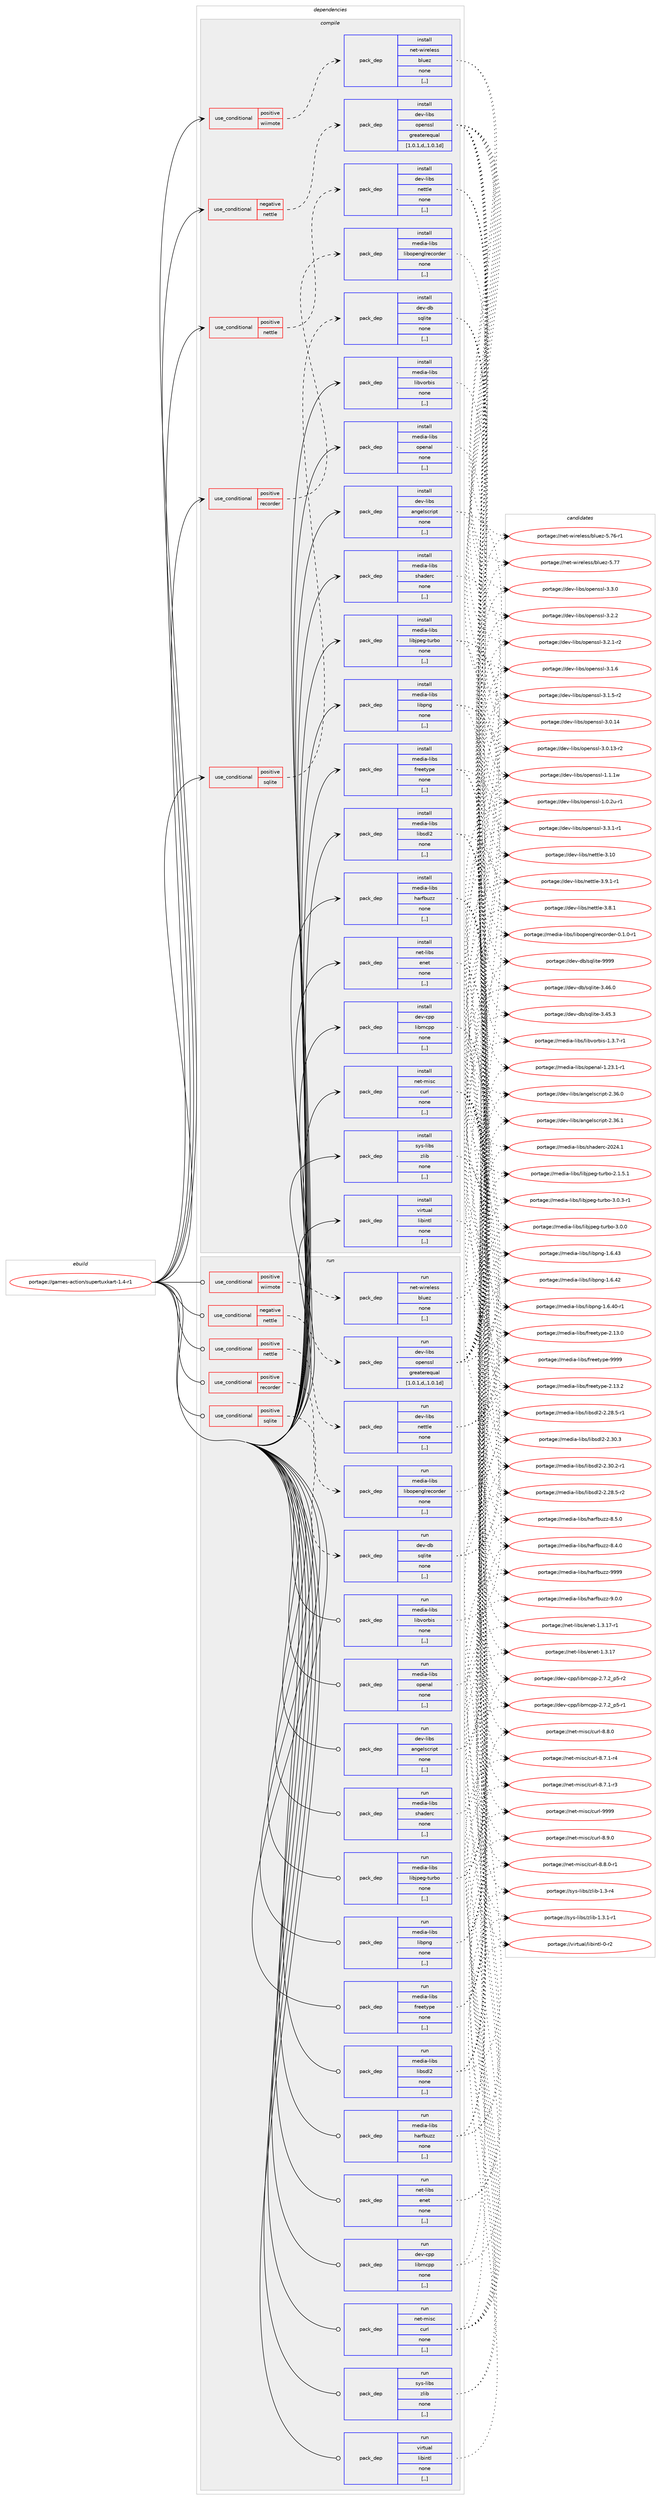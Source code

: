 digraph prolog {

# *************
# Graph options
# *************

newrank=true;
concentrate=true;
compound=true;
graph [rankdir=LR,fontname=Helvetica,fontsize=10,ranksep=1.5];#, ranksep=2.5, nodesep=0.2];
edge  [arrowhead=vee];
node  [fontname=Helvetica,fontsize=10];

# **********
# The ebuild
# **********

subgraph cluster_leftcol {
color=gray;
label=<<i>ebuild</i>>;
id [label="portage://games-action/supertuxkart-1.4-r1", color=red, width=4, href="../games-action/supertuxkart-1.4-r1.svg"];
}

# ****************
# The dependencies
# ****************

subgraph cluster_midcol {
color=gray;
label=<<i>dependencies</i>>;
subgraph cluster_compile {
fillcolor="#eeeeee";
style=filled;
label=<<i>compile</i>>;
subgraph cond62850 {
dependency224045 [label=<<TABLE BORDER="0" CELLBORDER="1" CELLSPACING="0" CELLPADDING="4"><TR><TD ROWSPAN="3" CELLPADDING="10">use_conditional</TD></TR><TR><TD>negative</TD></TR><TR><TD>nettle</TD></TR></TABLE>>, shape=none, color=red];
subgraph pack159718 {
dependency224046 [label=<<TABLE BORDER="0" CELLBORDER="1" CELLSPACING="0" CELLPADDING="4" WIDTH="220"><TR><TD ROWSPAN="6" CELLPADDING="30">pack_dep</TD></TR><TR><TD WIDTH="110">install</TD></TR><TR><TD>dev-libs</TD></TR><TR><TD>openssl</TD></TR><TR><TD>greaterequal</TD></TR><TR><TD>[1.0.1,d,,1.0.1d]</TD></TR></TABLE>>, shape=none, color=blue];
}
dependency224045:e -> dependency224046:w [weight=20,style="dashed",arrowhead="vee"];
}
id:e -> dependency224045:w [weight=20,style="solid",arrowhead="vee"];
subgraph cond62851 {
dependency224047 [label=<<TABLE BORDER="0" CELLBORDER="1" CELLSPACING="0" CELLPADDING="4"><TR><TD ROWSPAN="3" CELLPADDING="10">use_conditional</TD></TR><TR><TD>positive</TD></TR><TR><TD>nettle</TD></TR></TABLE>>, shape=none, color=red];
subgraph pack159719 {
dependency224048 [label=<<TABLE BORDER="0" CELLBORDER="1" CELLSPACING="0" CELLPADDING="4" WIDTH="220"><TR><TD ROWSPAN="6" CELLPADDING="30">pack_dep</TD></TR><TR><TD WIDTH="110">install</TD></TR><TR><TD>dev-libs</TD></TR><TR><TD>nettle</TD></TR><TR><TD>none</TD></TR><TR><TD>[,,]</TD></TR></TABLE>>, shape=none, color=blue];
}
dependency224047:e -> dependency224048:w [weight=20,style="dashed",arrowhead="vee"];
}
id:e -> dependency224047:w [weight=20,style="solid",arrowhead="vee"];
subgraph cond62852 {
dependency224049 [label=<<TABLE BORDER="0" CELLBORDER="1" CELLSPACING="0" CELLPADDING="4"><TR><TD ROWSPAN="3" CELLPADDING="10">use_conditional</TD></TR><TR><TD>positive</TD></TR><TR><TD>recorder</TD></TR></TABLE>>, shape=none, color=red];
subgraph pack159720 {
dependency224050 [label=<<TABLE BORDER="0" CELLBORDER="1" CELLSPACING="0" CELLPADDING="4" WIDTH="220"><TR><TD ROWSPAN="6" CELLPADDING="30">pack_dep</TD></TR><TR><TD WIDTH="110">install</TD></TR><TR><TD>media-libs</TD></TR><TR><TD>libopenglrecorder</TD></TR><TR><TD>none</TD></TR><TR><TD>[,,]</TD></TR></TABLE>>, shape=none, color=blue];
}
dependency224049:e -> dependency224050:w [weight=20,style="dashed",arrowhead="vee"];
}
id:e -> dependency224049:w [weight=20,style="solid",arrowhead="vee"];
subgraph cond62853 {
dependency224051 [label=<<TABLE BORDER="0" CELLBORDER="1" CELLSPACING="0" CELLPADDING="4"><TR><TD ROWSPAN="3" CELLPADDING="10">use_conditional</TD></TR><TR><TD>positive</TD></TR><TR><TD>sqlite</TD></TR></TABLE>>, shape=none, color=red];
subgraph pack159721 {
dependency224052 [label=<<TABLE BORDER="0" CELLBORDER="1" CELLSPACING="0" CELLPADDING="4" WIDTH="220"><TR><TD ROWSPAN="6" CELLPADDING="30">pack_dep</TD></TR><TR><TD WIDTH="110">install</TD></TR><TR><TD>dev-db</TD></TR><TR><TD>sqlite</TD></TR><TR><TD>none</TD></TR><TR><TD>[,,]</TD></TR></TABLE>>, shape=none, color=blue];
}
dependency224051:e -> dependency224052:w [weight=20,style="dashed",arrowhead="vee"];
}
id:e -> dependency224051:w [weight=20,style="solid",arrowhead="vee"];
subgraph cond62854 {
dependency224053 [label=<<TABLE BORDER="0" CELLBORDER="1" CELLSPACING="0" CELLPADDING="4"><TR><TD ROWSPAN="3" CELLPADDING="10">use_conditional</TD></TR><TR><TD>positive</TD></TR><TR><TD>wiimote</TD></TR></TABLE>>, shape=none, color=red];
subgraph pack159722 {
dependency224054 [label=<<TABLE BORDER="0" CELLBORDER="1" CELLSPACING="0" CELLPADDING="4" WIDTH="220"><TR><TD ROWSPAN="6" CELLPADDING="30">pack_dep</TD></TR><TR><TD WIDTH="110">install</TD></TR><TR><TD>net-wireless</TD></TR><TR><TD>bluez</TD></TR><TR><TD>none</TD></TR><TR><TD>[,,]</TD></TR></TABLE>>, shape=none, color=blue];
}
dependency224053:e -> dependency224054:w [weight=20,style="dashed",arrowhead="vee"];
}
id:e -> dependency224053:w [weight=20,style="solid",arrowhead="vee"];
subgraph pack159723 {
dependency224055 [label=<<TABLE BORDER="0" CELLBORDER="1" CELLSPACING="0" CELLPADDING="4" WIDTH="220"><TR><TD ROWSPAN="6" CELLPADDING="30">pack_dep</TD></TR><TR><TD WIDTH="110">install</TD></TR><TR><TD>dev-cpp</TD></TR><TR><TD>libmcpp</TD></TR><TR><TD>none</TD></TR><TR><TD>[,,]</TD></TR></TABLE>>, shape=none, color=blue];
}
id:e -> dependency224055:w [weight=20,style="solid",arrowhead="vee"];
subgraph pack159724 {
dependency224056 [label=<<TABLE BORDER="0" CELLBORDER="1" CELLSPACING="0" CELLPADDING="4" WIDTH="220"><TR><TD ROWSPAN="6" CELLPADDING="30">pack_dep</TD></TR><TR><TD WIDTH="110">install</TD></TR><TR><TD>dev-libs</TD></TR><TR><TD>angelscript</TD></TR><TR><TD>none</TD></TR><TR><TD>[,,]</TD></TR></TABLE>>, shape=none, color=blue];
}
id:e -> dependency224056:w [weight=20,style="solid",arrowhead="vee"];
subgraph pack159725 {
dependency224057 [label=<<TABLE BORDER="0" CELLBORDER="1" CELLSPACING="0" CELLPADDING="4" WIDTH="220"><TR><TD ROWSPAN="6" CELLPADDING="30">pack_dep</TD></TR><TR><TD WIDTH="110">install</TD></TR><TR><TD>media-libs</TD></TR><TR><TD>freetype</TD></TR><TR><TD>none</TD></TR><TR><TD>[,,]</TD></TR></TABLE>>, shape=none, color=blue];
}
id:e -> dependency224057:w [weight=20,style="solid",arrowhead="vee"];
subgraph pack159726 {
dependency224058 [label=<<TABLE BORDER="0" CELLBORDER="1" CELLSPACING="0" CELLPADDING="4" WIDTH="220"><TR><TD ROWSPAN="6" CELLPADDING="30">pack_dep</TD></TR><TR><TD WIDTH="110">install</TD></TR><TR><TD>media-libs</TD></TR><TR><TD>harfbuzz</TD></TR><TR><TD>none</TD></TR><TR><TD>[,,]</TD></TR></TABLE>>, shape=none, color=blue];
}
id:e -> dependency224058:w [weight=20,style="solid",arrowhead="vee"];
subgraph pack159727 {
dependency224059 [label=<<TABLE BORDER="0" CELLBORDER="1" CELLSPACING="0" CELLPADDING="4" WIDTH="220"><TR><TD ROWSPAN="6" CELLPADDING="30">pack_dep</TD></TR><TR><TD WIDTH="110">install</TD></TR><TR><TD>media-libs</TD></TR><TR><TD>libjpeg-turbo</TD></TR><TR><TD>none</TD></TR><TR><TD>[,,]</TD></TR></TABLE>>, shape=none, color=blue];
}
id:e -> dependency224059:w [weight=20,style="solid",arrowhead="vee"];
subgraph pack159728 {
dependency224060 [label=<<TABLE BORDER="0" CELLBORDER="1" CELLSPACING="0" CELLPADDING="4" WIDTH="220"><TR><TD ROWSPAN="6" CELLPADDING="30">pack_dep</TD></TR><TR><TD WIDTH="110">install</TD></TR><TR><TD>media-libs</TD></TR><TR><TD>libpng</TD></TR><TR><TD>none</TD></TR><TR><TD>[,,]</TD></TR></TABLE>>, shape=none, color=blue];
}
id:e -> dependency224060:w [weight=20,style="solid",arrowhead="vee"];
subgraph pack159729 {
dependency224061 [label=<<TABLE BORDER="0" CELLBORDER="1" CELLSPACING="0" CELLPADDING="4" WIDTH="220"><TR><TD ROWSPAN="6" CELLPADDING="30">pack_dep</TD></TR><TR><TD WIDTH="110">install</TD></TR><TR><TD>media-libs</TD></TR><TR><TD>libsdl2</TD></TR><TR><TD>none</TD></TR><TR><TD>[,,]</TD></TR></TABLE>>, shape=none, color=blue];
}
id:e -> dependency224061:w [weight=20,style="solid",arrowhead="vee"];
subgraph pack159730 {
dependency224062 [label=<<TABLE BORDER="0" CELLBORDER="1" CELLSPACING="0" CELLPADDING="4" WIDTH="220"><TR><TD ROWSPAN="6" CELLPADDING="30">pack_dep</TD></TR><TR><TD WIDTH="110">install</TD></TR><TR><TD>media-libs</TD></TR><TR><TD>libvorbis</TD></TR><TR><TD>none</TD></TR><TR><TD>[,,]</TD></TR></TABLE>>, shape=none, color=blue];
}
id:e -> dependency224062:w [weight=20,style="solid",arrowhead="vee"];
subgraph pack159731 {
dependency224063 [label=<<TABLE BORDER="0" CELLBORDER="1" CELLSPACING="0" CELLPADDING="4" WIDTH="220"><TR><TD ROWSPAN="6" CELLPADDING="30">pack_dep</TD></TR><TR><TD WIDTH="110">install</TD></TR><TR><TD>media-libs</TD></TR><TR><TD>openal</TD></TR><TR><TD>none</TD></TR><TR><TD>[,,]</TD></TR></TABLE>>, shape=none, color=blue];
}
id:e -> dependency224063:w [weight=20,style="solid",arrowhead="vee"];
subgraph pack159732 {
dependency224064 [label=<<TABLE BORDER="0" CELLBORDER="1" CELLSPACING="0" CELLPADDING="4" WIDTH="220"><TR><TD ROWSPAN="6" CELLPADDING="30">pack_dep</TD></TR><TR><TD WIDTH="110">install</TD></TR><TR><TD>media-libs</TD></TR><TR><TD>shaderc</TD></TR><TR><TD>none</TD></TR><TR><TD>[,,]</TD></TR></TABLE>>, shape=none, color=blue];
}
id:e -> dependency224064:w [weight=20,style="solid",arrowhead="vee"];
subgraph pack159733 {
dependency224065 [label=<<TABLE BORDER="0" CELLBORDER="1" CELLSPACING="0" CELLPADDING="4" WIDTH="220"><TR><TD ROWSPAN="6" CELLPADDING="30">pack_dep</TD></TR><TR><TD WIDTH="110">install</TD></TR><TR><TD>net-libs</TD></TR><TR><TD>enet</TD></TR><TR><TD>none</TD></TR><TR><TD>[,,]</TD></TR></TABLE>>, shape=none, color=blue];
}
id:e -> dependency224065:w [weight=20,style="solid",arrowhead="vee"];
subgraph pack159734 {
dependency224066 [label=<<TABLE BORDER="0" CELLBORDER="1" CELLSPACING="0" CELLPADDING="4" WIDTH="220"><TR><TD ROWSPAN="6" CELLPADDING="30">pack_dep</TD></TR><TR><TD WIDTH="110">install</TD></TR><TR><TD>net-misc</TD></TR><TR><TD>curl</TD></TR><TR><TD>none</TD></TR><TR><TD>[,,]</TD></TR></TABLE>>, shape=none, color=blue];
}
id:e -> dependency224066:w [weight=20,style="solid",arrowhead="vee"];
subgraph pack159735 {
dependency224067 [label=<<TABLE BORDER="0" CELLBORDER="1" CELLSPACING="0" CELLPADDING="4" WIDTH="220"><TR><TD ROWSPAN="6" CELLPADDING="30">pack_dep</TD></TR><TR><TD WIDTH="110">install</TD></TR><TR><TD>sys-libs</TD></TR><TR><TD>zlib</TD></TR><TR><TD>none</TD></TR><TR><TD>[,,]</TD></TR></TABLE>>, shape=none, color=blue];
}
id:e -> dependency224067:w [weight=20,style="solid",arrowhead="vee"];
subgraph pack159736 {
dependency224068 [label=<<TABLE BORDER="0" CELLBORDER="1" CELLSPACING="0" CELLPADDING="4" WIDTH="220"><TR><TD ROWSPAN="6" CELLPADDING="30">pack_dep</TD></TR><TR><TD WIDTH="110">install</TD></TR><TR><TD>virtual</TD></TR><TR><TD>libintl</TD></TR><TR><TD>none</TD></TR><TR><TD>[,,]</TD></TR></TABLE>>, shape=none, color=blue];
}
id:e -> dependency224068:w [weight=20,style="solid",arrowhead="vee"];
}
subgraph cluster_compileandrun {
fillcolor="#eeeeee";
style=filled;
label=<<i>compile and run</i>>;
}
subgraph cluster_run {
fillcolor="#eeeeee";
style=filled;
label=<<i>run</i>>;
subgraph cond62855 {
dependency224069 [label=<<TABLE BORDER="0" CELLBORDER="1" CELLSPACING="0" CELLPADDING="4"><TR><TD ROWSPAN="3" CELLPADDING="10">use_conditional</TD></TR><TR><TD>negative</TD></TR><TR><TD>nettle</TD></TR></TABLE>>, shape=none, color=red];
subgraph pack159737 {
dependency224070 [label=<<TABLE BORDER="0" CELLBORDER="1" CELLSPACING="0" CELLPADDING="4" WIDTH="220"><TR><TD ROWSPAN="6" CELLPADDING="30">pack_dep</TD></TR><TR><TD WIDTH="110">run</TD></TR><TR><TD>dev-libs</TD></TR><TR><TD>openssl</TD></TR><TR><TD>greaterequal</TD></TR><TR><TD>[1.0.1,d,,1.0.1d]</TD></TR></TABLE>>, shape=none, color=blue];
}
dependency224069:e -> dependency224070:w [weight=20,style="dashed",arrowhead="vee"];
}
id:e -> dependency224069:w [weight=20,style="solid",arrowhead="odot"];
subgraph cond62856 {
dependency224071 [label=<<TABLE BORDER="0" CELLBORDER="1" CELLSPACING="0" CELLPADDING="4"><TR><TD ROWSPAN="3" CELLPADDING="10">use_conditional</TD></TR><TR><TD>positive</TD></TR><TR><TD>nettle</TD></TR></TABLE>>, shape=none, color=red];
subgraph pack159738 {
dependency224072 [label=<<TABLE BORDER="0" CELLBORDER="1" CELLSPACING="0" CELLPADDING="4" WIDTH="220"><TR><TD ROWSPAN="6" CELLPADDING="30">pack_dep</TD></TR><TR><TD WIDTH="110">run</TD></TR><TR><TD>dev-libs</TD></TR><TR><TD>nettle</TD></TR><TR><TD>none</TD></TR><TR><TD>[,,]</TD></TR></TABLE>>, shape=none, color=blue];
}
dependency224071:e -> dependency224072:w [weight=20,style="dashed",arrowhead="vee"];
}
id:e -> dependency224071:w [weight=20,style="solid",arrowhead="odot"];
subgraph cond62857 {
dependency224073 [label=<<TABLE BORDER="0" CELLBORDER="1" CELLSPACING="0" CELLPADDING="4"><TR><TD ROWSPAN="3" CELLPADDING="10">use_conditional</TD></TR><TR><TD>positive</TD></TR><TR><TD>recorder</TD></TR></TABLE>>, shape=none, color=red];
subgraph pack159739 {
dependency224074 [label=<<TABLE BORDER="0" CELLBORDER="1" CELLSPACING="0" CELLPADDING="4" WIDTH="220"><TR><TD ROWSPAN="6" CELLPADDING="30">pack_dep</TD></TR><TR><TD WIDTH="110">run</TD></TR><TR><TD>media-libs</TD></TR><TR><TD>libopenglrecorder</TD></TR><TR><TD>none</TD></TR><TR><TD>[,,]</TD></TR></TABLE>>, shape=none, color=blue];
}
dependency224073:e -> dependency224074:w [weight=20,style="dashed",arrowhead="vee"];
}
id:e -> dependency224073:w [weight=20,style="solid",arrowhead="odot"];
subgraph cond62858 {
dependency224075 [label=<<TABLE BORDER="0" CELLBORDER="1" CELLSPACING="0" CELLPADDING="4"><TR><TD ROWSPAN="3" CELLPADDING="10">use_conditional</TD></TR><TR><TD>positive</TD></TR><TR><TD>sqlite</TD></TR></TABLE>>, shape=none, color=red];
subgraph pack159740 {
dependency224076 [label=<<TABLE BORDER="0" CELLBORDER="1" CELLSPACING="0" CELLPADDING="4" WIDTH="220"><TR><TD ROWSPAN="6" CELLPADDING="30">pack_dep</TD></TR><TR><TD WIDTH="110">run</TD></TR><TR><TD>dev-db</TD></TR><TR><TD>sqlite</TD></TR><TR><TD>none</TD></TR><TR><TD>[,,]</TD></TR></TABLE>>, shape=none, color=blue];
}
dependency224075:e -> dependency224076:w [weight=20,style="dashed",arrowhead="vee"];
}
id:e -> dependency224075:w [weight=20,style="solid",arrowhead="odot"];
subgraph cond62859 {
dependency224077 [label=<<TABLE BORDER="0" CELLBORDER="1" CELLSPACING="0" CELLPADDING="4"><TR><TD ROWSPAN="3" CELLPADDING="10">use_conditional</TD></TR><TR><TD>positive</TD></TR><TR><TD>wiimote</TD></TR></TABLE>>, shape=none, color=red];
subgraph pack159741 {
dependency224078 [label=<<TABLE BORDER="0" CELLBORDER="1" CELLSPACING="0" CELLPADDING="4" WIDTH="220"><TR><TD ROWSPAN="6" CELLPADDING="30">pack_dep</TD></TR><TR><TD WIDTH="110">run</TD></TR><TR><TD>net-wireless</TD></TR><TR><TD>bluez</TD></TR><TR><TD>none</TD></TR><TR><TD>[,,]</TD></TR></TABLE>>, shape=none, color=blue];
}
dependency224077:e -> dependency224078:w [weight=20,style="dashed",arrowhead="vee"];
}
id:e -> dependency224077:w [weight=20,style="solid",arrowhead="odot"];
subgraph pack159742 {
dependency224079 [label=<<TABLE BORDER="0" CELLBORDER="1" CELLSPACING="0" CELLPADDING="4" WIDTH="220"><TR><TD ROWSPAN="6" CELLPADDING="30">pack_dep</TD></TR><TR><TD WIDTH="110">run</TD></TR><TR><TD>dev-cpp</TD></TR><TR><TD>libmcpp</TD></TR><TR><TD>none</TD></TR><TR><TD>[,,]</TD></TR></TABLE>>, shape=none, color=blue];
}
id:e -> dependency224079:w [weight=20,style="solid",arrowhead="odot"];
subgraph pack159743 {
dependency224080 [label=<<TABLE BORDER="0" CELLBORDER="1" CELLSPACING="0" CELLPADDING="4" WIDTH="220"><TR><TD ROWSPAN="6" CELLPADDING="30">pack_dep</TD></TR><TR><TD WIDTH="110">run</TD></TR><TR><TD>dev-libs</TD></TR><TR><TD>angelscript</TD></TR><TR><TD>none</TD></TR><TR><TD>[,,]</TD></TR></TABLE>>, shape=none, color=blue];
}
id:e -> dependency224080:w [weight=20,style="solid",arrowhead="odot"];
subgraph pack159744 {
dependency224081 [label=<<TABLE BORDER="0" CELLBORDER="1" CELLSPACING="0" CELLPADDING="4" WIDTH="220"><TR><TD ROWSPAN="6" CELLPADDING="30">pack_dep</TD></TR><TR><TD WIDTH="110">run</TD></TR><TR><TD>media-libs</TD></TR><TR><TD>freetype</TD></TR><TR><TD>none</TD></TR><TR><TD>[,,]</TD></TR></TABLE>>, shape=none, color=blue];
}
id:e -> dependency224081:w [weight=20,style="solid",arrowhead="odot"];
subgraph pack159745 {
dependency224082 [label=<<TABLE BORDER="0" CELLBORDER="1" CELLSPACING="0" CELLPADDING="4" WIDTH="220"><TR><TD ROWSPAN="6" CELLPADDING="30">pack_dep</TD></TR><TR><TD WIDTH="110">run</TD></TR><TR><TD>media-libs</TD></TR><TR><TD>harfbuzz</TD></TR><TR><TD>none</TD></TR><TR><TD>[,,]</TD></TR></TABLE>>, shape=none, color=blue];
}
id:e -> dependency224082:w [weight=20,style="solid",arrowhead="odot"];
subgraph pack159746 {
dependency224083 [label=<<TABLE BORDER="0" CELLBORDER="1" CELLSPACING="0" CELLPADDING="4" WIDTH="220"><TR><TD ROWSPAN="6" CELLPADDING="30">pack_dep</TD></TR><TR><TD WIDTH="110">run</TD></TR><TR><TD>media-libs</TD></TR><TR><TD>libjpeg-turbo</TD></TR><TR><TD>none</TD></TR><TR><TD>[,,]</TD></TR></TABLE>>, shape=none, color=blue];
}
id:e -> dependency224083:w [weight=20,style="solid",arrowhead="odot"];
subgraph pack159747 {
dependency224084 [label=<<TABLE BORDER="0" CELLBORDER="1" CELLSPACING="0" CELLPADDING="4" WIDTH="220"><TR><TD ROWSPAN="6" CELLPADDING="30">pack_dep</TD></TR><TR><TD WIDTH="110">run</TD></TR><TR><TD>media-libs</TD></TR><TR><TD>libpng</TD></TR><TR><TD>none</TD></TR><TR><TD>[,,]</TD></TR></TABLE>>, shape=none, color=blue];
}
id:e -> dependency224084:w [weight=20,style="solid",arrowhead="odot"];
subgraph pack159748 {
dependency224085 [label=<<TABLE BORDER="0" CELLBORDER="1" CELLSPACING="0" CELLPADDING="4" WIDTH="220"><TR><TD ROWSPAN="6" CELLPADDING="30">pack_dep</TD></TR><TR><TD WIDTH="110">run</TD></TR><TR><TD>media-libs</TD></TR><TR><TD>libsdl2</TD></TR><TR><TD>none</TD></TR><TR><TD>[,,]</TD></TR></TABLE>>, shape=none, color=blue];
}
id:e -> dependency224085:w [weight=20,style="solid",arrowhead="odot"];
subgraph pack159749 {
dependency224086 [label=<<TABLE BORDER="0" CELLBORDER="1" CELLSPACING="0" CELLPADDING="4" WIDTH="220"><TR><TD ROWSPAN="6" CELLPADDING="30">pack_dep</TD></TR><TR><TD WIDTH="110">run</TD></TR><TR><TD>media-libs</TD></TR><TR><TD>libvorbis</TD></TR><TR><TD>none</TD></TR><TR><TD>[,,]</TD></TR></TABLE>>, shape=none, color=blue];
}
id:e -> dependency224086:w [weight=20,style="solid",arrowhead="odot"];
subgraph pack159750 {
dependency224087 [label=<<TABLE BORDER="0" CELLBORDER="1" CELLSPACING="0" CELLPADDING="4" WIDTH="220"><TR><TD ROWSPAN="6" CELLPADDING="30">pack_dep</TD></TR><TR><TD WIDTH="110">run</TD></TR><TR><TD>media-libs</TD></TR><TR><TD>openal</TD></TR><TR><TD>none</TD></TR><TR><TD>[,,]</TD></TR></TABLE>>, shape=none, color=blue];
}
id:e -> dependency224087:w [weight=20,style="solid",arrowhead="odot"];
subgraph pack159751 {
dependency224088 [label=<<TABLE BORDER="0" CELLBORDER="1" CELLSPACING="0" CELLPADDING="4" WIDTH="220"><TR><TD ROWSPAN="6" CELLPADDING="30">pack_dep</TD></TR><TR><TD WIDTH="110">run</TD></TR><TR><TD>media-libs</TD></TR><TR><TD>shaderc</TD></TR><TR><TD>none</TD></TR><TR><TD>[,,]</TD></TR></TABLE>>, shape=none, color=blue];
}
id:e -> dependency224088:w [weight=20,style="solid",arrowhead="odot"];
subgraph pack159752 {
dependency224089 [label=<<TABLE BORDER="0" CELLBORDER="1" CELLSPACING="0" CELLPADDING="4" WIDTH="220"><TR><TD ROWSPAN="6" CELLPADDING="30">pack_dep</TD></TR><TR><TD WIDTH="110">run</TD></TR><TR><TD>net-libs</TD></TR><TR><TD>enet</TD></TR><TR><TD>none</TD></TR><TR><TD>[,,]</TD></TR></TABLE>>, shape=none, color=blue];
}
id:e -> dependency224089:w [weight=20,style="solid",arrowhead="odot"];
subgraph pack159753 {
dependency224090 [label=<<TABLE BORDER="0" CELLBORDER="1" CELLSPACING="0" CELLPADDING="4" WIDTH="220"><TR><TD ROWSPAN="6" CELLPADDING="30">pack_dep</TD></TR><TR><TD WIDTH="110">run</TD></TR><TR><TD>net-misc</TD></TR><TR><TD>curl</TD></TR><TR><TD>none</TD></TR><TR><TD>[,,]</TD></TR></TABLE>>, shape=none, color=blue];
}
id:e -> dependency224090:w [weight=20,style="solid",arrowhead="odot"];
subgraph pack159754 {
dependency224091 [label=<<TABLE BORDER="0" CELLBORDER="1" CELLSPACING="0" CELLPADDING="4" WIDTH="220"><TR><TD ROWSPAN="6" CELLPADDING="30">pack_dep</TD></TR><TR><TD WIDTH="110">run</TD></TR><TR><TD>sys-libs</TD></TR><TR><TD>zlib</TD></TR><TR><TD>none</TD></TR><TR><TD>[,,]</TD></TR></TABLE>>, shape=none, color=blue];
}
id:e -> dependency224091:w [weight=20,style="solid",arrowhead="odot"];
subgraph pack159755 {
dependency224092 [label=<<TABLE BORDER="0" CELLBORDER="1" CELLSPACING="0" CELLPADDING="4" WIDTH="220"><TR><TD ROWSPAN="6" CELLPADDING="30">pack_dep</TD></TR><TR><TD WIDTH="110">run</TD></TR><TR><TD>virtual</TD></TR><TR><TD>libintl</TD></TR><TR><TD>none</TD></TR><TR><TD>[,,]</TD></TR></TABLE>>, shape=none, color=blue];
}
id:e -> dependency224092:w [weight=20,style="solid",arrowhead="odot"];
}
}

# **************
# The candidates
# **************

subgraph cluster_choices {
rank=same;
color=gray;
label=<<i>candidates</i>>;

subgraph choice159718 {
color=black;
nodesep=1;
choice1001011184510810598115471111121011101151151084551465146494511449 [label="portage://dev-libs/openssl-3.3.1-r1", color=red, width=4,href="../dev-libs/openssl-3.3.1-r1.svg"];
choice100101118451081059811547111112101110115115108455146514648 [label="portage://dev-libs/openssl-3.3.0", color=red, width=4,href="../dev-libs/openssl-3.3.0.svg"];
choice100101118451081059811547111112101110115115108455146504650 [label="portage://dev-libs/openssl-3.2.2", color=red, width=4,href="../dev-libs/openssl-3.2.2.svg"];
choice1001011184510810598115471111121011101151151084551465046494511450 [label="portage://dev-libs/openssl-3.2.1-r2", color=red, width=4,href="../dev-libs/openssl-3.2.1-r2.svg"];
choice100101118451081059811547111112101110115115108455146494654 [label="portage://dev-libs/openssl-3.1.6", color=red, width=4,href="../dev-libs/openssl-3.1.6.svg"];
choice1001011184510810598115471111121011101151151084551464946534511450 [label="portage://dev-libs/openssl-3.1.5-r2", color=red, width=4,href="../dev-libs/openssl-3.1.5-r2.svg"];
choice10010111845108105981154711111210111011511510845514648464952 [label="portage://dev-libs/openssl-3.0.14", color=red, width=4,href="../dev-libs/openssl-3.0.14.svg"];
choice100101118451081059811547111112101110115115108455146484649514511450 [label="portage://dev-libs/openssl-3.0.13-r2", color=red, width=4,href="../dev-libs/openssl-3.0.13-r2.svg"];
choice100101118451081059811547111112101110115115108454946494649119 [label="portage://dev-libs/openssl-1.1.1w", color=red, width=4,href="../dev-libs/openssl-1.1.1w.svg"];
choice1001011184510810598115471111121011101151151084549464846501174511449 [label="portage://dev-libs/openssl-1.0.2u-r1", color=red, width=4,href="../dev-libs/openssl-1.0.2u-r1.svg"];
dependency224046:e -> choice1001011184510810598115471111121011101151151084551465146494511449:w [style=dotted,weight="100"];
dependency224046:e -> choice100101118451081059811547111112101110115115108455146514648:w [style=dotted,weight="100"];
dependency224046:e -> choice100101118451081059811547111112101110115115108455146504650:w [style=dotted,weight="100"];
dependency224046:e -> choice1001011184510810598115471111121011101151151084551465046494511450:w [style=dotted,weight="100"];
dependency224046:e -> choice100101118451081059811547111112101110115115108455146494654:w [style=dotted,weight="100"];
dependency224046:e -> choice1001011184510810598115471111121011101151151084551464946534511450:w [style=dotted,weight="100"];
dependency224046:e -> choice10010111845108105981154711111210111011511510845514648464952:w [style=dotted,weight="100"];
dependency224046:e -> choice100101118451081059811547111112101110115115108455146484649514511450:w [style=dotted,weight="100"];
dependency224046:e -> choice100101118451081059811547111112101110115115108454946494649119:w [style=dotted,weight="100"];
dependency224046:e -> choice1001011184510810598115471111121011101151151084549464846501174511449:w [style=dotted,weight="100"];
}
subgraph choice159719 {
color=black;
nodesep=1;
choice1001011184510810598115471101011161161081014551464948 [label="portage://dev-libs/nettle-3.10", color=red, width=4,href="../dev-libs/nettle-3.10.svg"];
choice1001011184510810598115471101011161161081014551465746494511449 [label="portage://dev-libs/nettle-3.9.1-r1", color=red, width=4,href="../dev-libs/nettle-3.9.1-r1.svg"];
choice100101118451081059811547110101116116108101455146564649 [label="portage://dev-libs/nettle-3.8.1", color=red, width=4,href="../dev-libs/nettle-3.8.1.svg"];
dependency224048:e -> choice1001011184510810598115471101011161161081014551464948:w [style=dotted,weight="100"];
dependency224048:e -> choice1001011184510810598115471101011161161081014551465746494511449:w [style=dotted,weight="100"];
dependency224048:e -> choice100101118451081059811547110101116116108101455146564649:w [style=dotted,weight="100"];
}
subgraph choice159720 {
color=black;
nodesep=1;
choice1091011001059745108105981154710810598111112101110103108114101991111141001011144548464946484511449 [label="portage://media-libs/libopenglrecorder-0.1.0-r1", color=red, width=4,href="../media-libs/libopenglrecorder-0.1.0-r1.svg"];
dependency224050:e -> choice1091011001059745108105981154710810598111112101110103108114101991111141001011144548464946484511449:w [style=dotted,weight="100"];
}
subgraph choice159721 {
color=black;
nodesep=1;
choice1001011184510098471151131081051161014557575757 [label="portage://dev-db/sqlite-9999", color=red, width=4,href="../dev-db/sqlite-9999.svg"];
choice10010111845100984711511310810511610145514652544648 [label="portage://dev-db/sqlite-3.46.0", color=red, width=4,href="../dev-db/sqlite-3.46.0.svg"];
choice10010111845100984711511310810511610145514652534651 [label="portage://dev-db/sqlite-3.45.3", color=red, width=4,href="../dev-db/sqlite-3.45.3.svg"];
dependency224052:e -> choice1001011184510098471151131081051161014557575757:w [style=dotted,weight="100"];
dependency224052:e -> choice10010111845100984711511310810511610145514652544648:w [style=dotted,weight="100"];
dependency224052:e -> choice10010111845100984711511310810511610145514652534651:w [style=dotted,weight="100"];
}
subgraph choice159722 {
color=black;
nodesep=1;
choice1101011164511910511410110810111511547981081171011224553465555 [label="portage://net-wireless/bluez-5.77", color=red, width=4,href="../net-wireless/bluez-5.77.svg"];
choice11010111645119105114101108101115115479810811710112245534655544511449 [label="portage://net-wireless/bluez-5.76-r1", color=red, width=4,href="../net-wireless/bluez-5.76-r1.svg"];
dependency224054:e -> choice1101011164511910511410110810111511547981081171011224553465555:w [style=dotted,weight="100"];
dependency224054:e -> choice11010111645119105114101108101115115479810811710112245534655544511449:w [style=dotted,weight="100"];
}
subgraph choice159723 {
color=black;
nodesep=1;
choice100101118459911211247108105981099911211245504655465095112534511450 [label="portage://dev-cpp/libmcpp-2.7.2_p5-r2", color=red, width=4,href="../dev-cpp/libmcpp-2.7.2_p5-r2.svg"];
choice100101118459911211247108105981099911211245504655465095112534511449 [label="portage://dev-cpp/libmcpp-2.7.2_p5-r1", color=red, width=4,href="../dev-cpp/libmcpp-2.7.2_p5-r1.svg"];
dependency224055:e -> choice100101118459911211247108105981099911211245504655465095112534511450:w [style=dotted,weight="100"];
dependency224055:e -> choice100101118459911211247108105981099911211245504655465095112534511449:w [style=dotted,weight="100"];
}
subgraph choice159724 {
color=black;
nodesep=1;
choice100101118451081059811547971101031011081159911410511211645504651544649 [label="portage://dev-libs/angelscript-2.36.1", color=red, width=4,href="../dev-libs/angelscript-2.36.1.svg"];
choice100101118451081059811547971101031011081159911410511211645504651544648 [label="portage://dev-libs/angelscript-2.36.0", color=red, width=4,href="../dev-libs/angelscript-2.36.0.svg"];
dependency224056:e -> choice100101118451081059811547971101031011081159911410511211645504651544649:w [style=dotted,weight="100"];
dependency224056:e -> choice100101118451081059811547971101031011081159911410511211645504651544648:w [style=dotted,weight="100"];
}
subgraph choice159725 {
color=black;
nodesep=1;
choice109101100105974510810598115471021141011011161211121014557575757 [label="portage://media-libs/freetype-9999", color=red, width=4,href="../media-libs/freetype-9999.svg"];
choice1091011001059745108105981154710211410110111612111210145504649514650 [label="portage://media-libs/freetype-2.13.2", color=red, width=4,href="../media-libs/freetype-2.13.2.svg"];
choice1091011001059745108105981154710211410110111612111210145504649514648 [label="portage://media-libs/freetype-2.13.0", color=red, width=4,href="../media-libs/freetype-2.13.0.svg"];
dependency224057:e -> choice109101100105974510810598115471021141011011161211121014557575757:w [style=dotted,weight="100"];
dependency224057:e -> choice1091011001059745108105981154710211410110111612111210145504649514650:w [style=dotted,weight="100"];
dependency224057:e -> choice1091011001059745108105981154710211410110111612111210145504649514648:w [style=dotted,weight="100"];
}
subgraph choice159726 {
color=black;
nodesep=1;
choice1091011001059745108105981154710497114102981171221224557575757 [label="portage://media-libs/harfbuzz-9999", color=red, width=4,href="../media-libs/harfbuzz-9999.svg"];
choice109101100105974510810598115471049711410298117122122455746484648 [label="portage://media-libs/harfbuzz-9.0.0", color=red, width=4,href="../media-libs/harfbuzz-9.0.0.svg"];
choice109101100105974510810598115471049711410298117122122455646534648 [label="portage://media-libs/harfbuzz-8.5.0", color=red, width=4,href="../media-libs/harfbuzz-8.5.0.svg"];
choice109101100105974510810598115471049711410298117122122455646524648 [label="portage://media-libs/harfbuzz-8.4.0", color=red, width=4,href="../media-libs/harfbuzz-8.4.0.svg"];
dependency224058:e -> choice1091011001059745108105981154710497114102981171221224557575757:w [style=dotted,weight="100"];
dependency224058:e -> choice109101100105974510810598115471049711410298117122122455746484648:w [style=dotted,weight="100"];
dependency224058:e -> choice109101100105974510810598115471049711410298117122122455646534648:w [style=dotted,weight="100"];
dependency224058:e -> choice109101100105974510810598115471049711410298117122122455646524648:w [style=dotted,weight="100"];
}
subgraph choice159727 {
color=black;
nodesep=1;
choice109101100105974510810598115471081059810611210110345116117114981114551464846514511449 [label="portage://media-libs/libjpeg-turbo-3.0.3-r1", color=red, width=4,href="../media-libs/libjpeg-turbo-3.0.3-r1.svg"];
choice10910110010597451081059811547108105981061121011034511611711498111455146484648 [label="portage://media-libs/libjpeg-turbo-3.0.0", color=red, width=4,href="../media-libs/libjpeg-turbo-3.0.0.svg"];
choice109101100105974510810598115471081059810611210110345116117114981114550464946534649 [label="portage://media-libs/libjpeg-turbo-2.1.5.1", color=red, width=4,href="../media-libs/libjpeg-turbo-2.1.5.1.svg"];
dependency224059:e -> choice109101100105974510810598115471081059810611210110345116117114981114551464846514511449:w [style=dotted,weight="100"];
dependency224059:e -> choice10910110010597451081059811547108105981061121011034511611711498111455146484648:w [style=dotted,weight="100"];
dependency224059:e -> choice109101100105974510810598115471081059810611210110345116117114981114550464946534649:w [style=dotted,weight="100"];
}
subgraph choice159728 {
color=black;
nodesep=1;
choice109101100105974510810598115471081059811211010345494654465251 [label="portage://media-libs/libpng-1.6.43", color=red, width=4,href="../media-libs/libpng-1.6.43.svg"];
choice109101100105974510810598115471081059811211010345494654465250 [label="portage://media-libs/libpng-1.6.42", color=red, width=4,href="../media-libs/libpng-1.6.42.svg"];
choice1091011001059745108105981154710810598112110103454946544652484511449 [label="portage://media-libs/libpng-1.6.40-r1", color=red, width=4,href="../media-libs/libpng-1.6.40-r1.svg"];
dependency224060:e -> choice109101100105974510810598115471081059811211010345494654465251:w [style=dotted,weight="100"];
dependency224060:e -> choice109101100105974510810598115471081059811211010345494654465250:w [style=dotted,weight="100"];
dependency224060:e -> choice1091011001059745108105981154710810598112110103454946544652484511449:w [style=dotted,weight="100"];
}
subgraph choice159729 {
color=black;
nodesep=1;
choice10910110010597451081059811547108105981151001085045504651484651 [label="portage://media-libs/libsdl2-2.30.3", color=red, width=4,href="../media-libs/libsdl2-2.30.3.svg"];
choice109101100105974510810598115471081059811510010850455046514846504511449 [label="portage://media-libs/libsdl2-2.30.2-r1", color=red, width=4,href="../media-libs/libsdl2-2.30.2-r1.svg"];
choice109101100105974510810598115471081059811510010850455046505646534511450 [label="portage://media-libs/libsdl2-2.28.5-r2", color=red, width=4,href="../media-libs/libsdl2-2.28.5-r2.svg"];
choice109101100105974510810598115471081059811510010850455046505646534511449 [label="portage://media-libs/libsdl2-2.28.5-r1", color=red, width=4,href="../media-libs/libsdl2-2.28.5-r1.svg"];
dependency224061:e -> choice10910110010597451081059811547108105981151001085045504651484651:w [style=dotted,weight="100"];
dependency224061:e -> choice109101100105974510810598115471081059811510010850455046514846504511449:w [style=dotted,weight="100"];
dependency224061:e -> choice109101100105974510810598115471081059811510010850455046505646534511450:w [style=dotted,weight="100"];
dependency224061:e -> choice109101100105974510810598115471081059811510010850455046505646534511449:w [style=dotted,weight="100"];
}
subgraph choice159730 {
color=black;
nodesep=1;
choice1091011001059745108105981154710810598118111114981051154549465146554511449 [label="portage://media-libs/libvorbis-1.3.7-r1", color=red, width=4,href="../media-libs/libvorbis-1.3.7-r1.svg"];
dependency224062:e -> choice1091011001059745108105981154710810598118111114981051154549465146554511449:w [style=dotted,weight="100"];
}
subgraph choice159731 {
color=black;
nodesep=1;
choice1091011001059745108105981154711111210111097108454946505146494511449 [label="portage://media-libs/openal-1.23.1-r1", color=red, width=4,href="../media-libs/openal-1.23.1-r1.svg"];
dependency224063:e -> choice1091011001059745108105981154711111210111097108454946505146494511449:w [style=dotted,weight="100"];
}
subgraph choice159732 {
color=black;
nodesep=1;
choice10910110010597451081059811547115104971001011149945504850524649 [label="portage://media-libs/shaderc-2024.1", color=red, width=4,href="../media-libs/shaderc-2024.1.svg"];
dependency224064:e -> choice10910110010597451081059811547115104971001011149945504850524649:w [style=dotted,weight="100"];
}
subgraph choice159733 {
color=black;
nodesep=1;
choice110101116451081059811547101110101116454946514649554511449 [label="portage://net-libs/enet-1.3.17-r1", color=red, width=4,href="../net-libs/enet-1.3.17-r1.svg"];
choice11010111645108105981154710111010111645494651464955 [label="portage://net-libs/enet-1.3.17", color=red, width=4,href="../net-libs/enet-1.3.17.svg"];
dependency224065:e -> choice110101116451081059811547101110101116454946514649554511449:w [style=dotted,weight="100"];
dependency224065:e -> choice11010111645108105981154710111010111645494651464955:w [style=dotted,weight="100"];
}
subgraph choice159734 {
color=black;
nodesep=1;
choice110101116451091051159947991171141084557575757 [label="portage://net-misc/curl-9999", color=red, width=4,href="../net-misc/curl-9999.svg"];
choice11010111645109105115994799117114108455646574648 [label="portage://net-misc/curl-8.9.0", color=red, width=4,href="../net-misc/curl-8.9.0.svg"];
choice110101116451091051159947991171141084556465646484511449 [label="portage://net-misc/curl-8.8.0-r1", color=red, width=4,href="../net-misc/curl-8.8.0-r1.svg"];
choice11010111645109105115994799117114108455646564648 [label="portage://net-misc/curl-8.8.0", color=red, width=4,href="../net-misc/curl-8.8.0.svg"];
choice110101116451091051159947991171141084556465546494511452 [label="portage://net-misc/curl-8.7.1-r4", color=red, width=4,href="../net-misc/curl-8.7.1-r4.svg"];
choice110101116451091051159947991171141084556465546494511451 [label="portage://net-misc/curl-8.7.1-r3", color=red, width=4,href="../net-misc/curl-8.7.1-r3.svg"];
dependency224066:e -> choice110101116451091051159947991171141084557575757:w [style=dotted,weight="100"];
dependency224066:e -> choice11010111645109105115994799117114108455646574648:w [style=dotted,weight="100"];
dependency224066:e -> choice110101116451091051159947991171141084556465646484511449:w [style=dotted,weight="100"];
dependency224066:e -> choice11010111645109105115994799117114108455646564648:w [style=dotted,weight="100"];
dependency224066:e -> choice110101116451091051159947991171141084556465546494511452:w [style=dotted,weight="100"];
dependency224066:e -> choice110101116451091051159947991171141084556465546494511451:w [style=dotted,weight="100"];
}
subgraph choice159735 {
color=black;
nodesep=1;
choice115121115451081059811547122108105984549465146494511449 [label="portage://sys-libs/zlib-1.3.1-r1", color=red, width=4,href="../sys-libs/zlib-1.3.1-r1.svg"];
choice11512111545108105981154712210810598454946514511452 [label="portage://sys-libs/zlib-1.3-r4", color=red, width=4,href="../sys-libs/zlib-1.3-r4.svg"];
dependency224067:e -> choice115121115451081059811547122108105984549465146494511449:w [style=dotted,weight="100"];
dependency224067:e -> choice11512111545108105981154712210810598454946514511452:w [style=dotted,weight="100"];
}
subgraph choice159736 {
color=black;
nodesep=1;
choice11810511411611797108471081059810511011610845484511450 [label="portage://virtual/libintl-0-r2", color=red, width=4,href="../virtual/libintl-0-r2.svg"];
dependency224068:e -> choice11810511411611797108471081059810511011610845484511450:w [style=dotted,weight="100"];
}
subgraph choice159737 {
color=black;
nodesep=1;
choice1001011184510810598115471111121011101151151084551465146494511449 [label="portage://dev-libs/openssl-3.3.1-r1", color=red, width=4,href="../dev-libs/openssl-3.3.1-r1.svg"];
choice100101118451081059811547111112101110115115108455146514648 [label="portage://dev-libs/openssl-3.3.0", color=red, width=4,href="../dev-libs/openssl-3.3.0.svg"];
choice100101118451081059811547111112101110115115108455146504650 [label="portage://dev-libs/openssl-3.2.2", color=red, width=4,href="../dev-libs/openssl-3.2.2.svg"];
choice1001011184510810598115471111121011101151151084551465046494511450 [label="portage://dev-libs/openssl-3.2.1-r2", color=red, width=4,href="../dev-libs/openssl-3.2.1-r2.svg"];
choice100101118451081059811547111112101110115115108455146494654 [label="portage://dev-libs/openssl-3.1.6", color=red, width=4,href="../dev-libs/openssl-3.1.6.svg"];
choice1001011184510810598115471111121011101151151084551464946534511450 [label="portage://dev-libs/openssl-3.1.5-r2", color=red, width=4,href="../dev-libs/openssl-3.1.5-r2.svg"];
choice10010111845108105981154711111210111011511510845514648464952 [label="portage://dev-libs/openssl-3.0.14", color=red, width=4,href="../dev-libs/openssl-3.0.14.svg"];
choice100101118451081059811547111112101110115115108455146484649514511450 [label="portage://dev-libs/openssl-3.0.13-r2", color=red, width=4,href="../dev-libs/openssl-3.0.13-r2.svg"];
choice100101118451081059811547111112101110115115108454946494649119 [label="portage://dev-libs/openssl-1.1.1w", color=red, width=4,href="../dev-libs/openssl-1.1.1w.svg"];
choice1001011184510810598115471111121011101151151084549464846501174511449 [label="portage://dev-libs/openssl-1.0.2u-r1", color=red, width=4,href="../dev-libs/openssl-1.0.2u-r1.svg"];
dependency224070:e -> choice1001011184510810598115471111121011101151151084551465146494511449:w [style=dotted,weight="100"];
dependency224070:e -> choice100101118451081059811547111112101110115115108455146514648:w [style=dotted,weight="100"];
dependency224070:e -> choice100101118451081059811547111112101110115115108455146504650:w [style=dotted,weight="100"];
dependency224070:e -> choice1001011184510810598115471111121011101151151084551465046494511450:w [style=dotted,weight="100"];
dependency224070:e -> choice100101118451081059811547111112101110115115108455146494654:w [style=dotted,weight="100"];
dependency224070:e -> choice1001011184510810598115471111121011101151151084551464946534511450:w [style=dotted,weight="100"];
dependency224070:e -> choice10010111845108105981154711111210111011511510845514648464952:w [style=dotted,weight="100"];
dependency224070:e -> choice100101118451081059811547111112101110115115108455146484649514511450:w [style=dotted,weight="100"];
dependency224070:e -> choice100101118451081059811547111112101110115115108454946494649119:w [style=dotted,weight="100"];
dependency224070:e -> choice1001011184510810598115471111121011101151151084549464846501174511449:w [style=dotted,weight="100"];
}
subgraph choice159738 {
color=black;
nodesep=1;
choice1001011184510810598115471101011161161081014551464948 [label="portage://dev-libs/nettle-3.10", color=red, width=4,href="../dev-libs/nettle-3.10.svg"];
choice1001011184510810598115471101011161161081014551465746494511449 [label="portage://dev-libs/nettle-3.9.1-r1", color=red, width=4,href="../dev-libs/nettle-3.9.1-r1.svg"];
choice100101118451081059811547110101116116108101455146564649 [label="portage://dev-libs/nettle-3.8.1", color=red, width=4,href="../dev-libs/nettle-3.8.1.svg"];
dependency224072:e -> choice1001011184510810598115471101011161161081014551464948:w [style=dotted,weight="100"];
dependency224072:e -> choice1001011184510810598115471101011161161081014551465746494511449:w [style=dotted,weight="100"];
dependency224072:e -> choice100101118451081059811547110101116116108101455146564649:w [style=dotted,weight="100"];
}
subgraph choice159739 {
color=black;
nodesep=1;
choice1091011001059745108105981154710810598111112101110103108114101991111141001011144548464946484511449 [label="portage://media-libs/libopenglrecorder-0.1.0-r1", color=red, width=4,href="../media-libs/libopenglrecorder-0.1.0-r1.svg"];
dependency224074:e -> choice1091011001059745108105981154710810598111112101110103108114101991111141001011144548464946484511449:w [style=dotted,weight="100"];
}
subgraph choice159740 {
color=black;
nodesep=1;
choice1001011184510098471151131081051161014557575757 [label="portage://dev-db/sqlite-9999", color=red, width=4,href="../dev-db/sqlite-9999.svg"];
choice10010111845100984711511310810511610145514652544648 [label="portage://dev-db/sqlite-3.46.0", color=red, width=4,href="../dev-db/sqlite-3.46.0.svg"];
choice10010111845100984711511310810511610145514652534651 [label="portage://dev-db/sqlite-3.45.3", color=red, width=4,href="../dev-db/sqlite-3.45.3.svg"];
dependency224076:e -> choice1001011184510098471151131081051161014557575757:w [style=dotted,weight="100"];
dependency224076:e -> choice10010111845100984711511310810511610145514652544648:w [style=dotted,weight="100"];
dependency224076:e -> choice10010111845100984711511310810511610145514652534651:w [style=dotted,weight="100"];
}
subgraph choice159741 {
color=black;
nodesep=1;
choice1101011164511910511410110810111511547981081171011224553465555 [label="portage://net-wireless/bluez-5.77", color=red, width=4,href="../net-wireless/bluez-5.77.svg"];
choice11010111645119105114101108101115115479810811710112245534655544511449 [label="portage://net-wireless/bluez-5.76-r1", color=red, width=4,href="../net-wireless/bluez-5.76-r1.svg"];
dependency224078:e -> choice1101011164511910511410110810111511547981081171011224553465555:w [style=dotted,weight="100"];
dependency224078:e -> choice11010111645119105114101108101115115479810811710112245534655544511449:w [style=dotted,weight="100"];
}
subgraph choice159742 {
color=black;
nodesep=1;
choice100101118459911211247108105981099911211245504655465095112534511450 [label="portage://dev-cpp/libmcpp-2.7.2_p5-r2", color=red, width=4,href="../dev-cpp/libmcpp-2.7.2_p5-r2.svg"];
choice100101118459911211247108105981099911211245504655465095112534511449 [label="portage://dev-cpp/libmcpp-2.7.2_p5-r1", color=red, width=4,href="../dev-cpp/libmcpp-2.7.2_p5-r1.svg"];
dependency224079:e -> choice100101118459911211247108105981099911211245504655465095112534511450:w [style=dotted,weight="100"];
dependency224079:e -> choice100101118459911211247108105981099911211245504655465095112534511449:w [style=dotted,weight="100"];
}
subgraph choice159743 {
color=black;
nodesep=1;
choice100101118451081059811547971101031011081159911410511211645504651544649 [label="portage://dev-libs/angelscript-2.36.1", color=red, width=4,href="../dev-libs/angelscript-2.36.1.svg"];
choice100101118451081059811547971101031011081159911410511211645504651544648 [label="portage://dev-libs/angelscript-2.36.0", color=red, width=4,href="../dev-libs/angelscript-2.36.0.svg"];
dependency224080:e -> choice100101118451081059811547971101031011081159911410511211645504651544649:w [style=dotted,weight="100"];
dependency224080:e -> choice100101118451081059811547971101031011081159911410511211645504651544648:w [style=dotted,weight="100"];
}
subgraph choice159744 {
color=black;
nodesep=1;
choice109101100105974510810598115471021141011011161211121014557575757 [label="portage://media-libs/freetype-9999", color=red, width=4,href="../media-libs/freetype-9999.svg"];
choice1091011001059745108105981154710211410110111612111210145504649514650 [label="portage://media-libs/freetype-2.13.2", color=red, width=4,href="../media-libs/freetype-2.13.2.svg"];
choice1091011001059745108105981154710211410110111612111210145504649514648 [label="portage://media-libs/freetype-2.13.0", color=red, width=4,href="../media-libs/freetype-2.13.0.svg"];
dependency224081:e -> choice109101100105974510810598115471021141011011161211121014557575757:w [style=dotted,weight="100"];
dependency224081:e -> choice1091011001059745108105981154710211410110111612111210145504649514650:w [style=dotted,weight="100"];
dependency224081:e -> choice1091011001059745108105981154710211410110111612111210145504649514648:w [style=dotted,weight="100"];
}
subgraph choice159745 {
color=black;
nodesep=1;
choice1091011001059745108105981154710497114102981171221224557575757 [label="portage://media-libs/harfbuzz-9999", color=red, width=4,href="../media-libs/harfbuzz-9999.svg"];
choice109101100105974510810598115471049711410298117122122455746484648 [label="portage://media-libs/harfbuzz-9.0.0", color=red, width=4,href="../media-libs/harfbuzz-9.0.0.svg"];
choice109101100105974510810598115471049711410298117122122455646534648 [label="portage://media-libs/harfbuzz-8.5.0", color=red, width=4,href="../media-libs/harfbuzz-8.5.0.svg"];
choice109101100105974510810598115471049711410298117122122455646524648 [label="portage://media-libs/harfbuzz-8.4.0", color=red, width=4,href="../media-libs/harfbuzz-8.4.0.svg"];
dependency224082:e -> choice1091011001059745108105981154710497114102981171221224557575757:w [style=dotted,weight="100"];
dependency224082:e -> choice109101100105974510810598115471049711410298117122122455746484648:w [style=dotted,weight="100"];
dependency224082:e -> choice109101100105974510810598115471049711410298117122122455646534648:w [style=dotted,weight="100"];
dependency224082:e -> choice109101100105974510810598115471049711410298117122122455646524648:w [style=dotted,weight="100"];
}
subgraph choice159746 {
color=black;
nodesep=1;
choice109101100105974510810598115471081059810611210110345116117114981114551464846514511449 [label="portage://media-libs/libjpeg-turbo-3.0.3-r1", color=red, width=4,href="../media-libs/libjpeg-turbo-3.0.3-r1.svg"];
choice10910110010597451081059811547108105981061121011034511611711498111455146484648 [label="portage://media-libs/libjpeg-turbo-3.0.0", color=red, width=4,href="../media-libs/libjpeg-turbo-3.0.0.svg"];
choice109101100105974510810598115471081059810611210110345116117114981114550464946534649 [label="portage://media-libs/libjpeg-turbo-2.1.5.1", color=red, width=4,href="../media-libs/libjpeg-turbo-2.1.5.1.svg"];
dependency224083:e -> choice109101100105974510810598115471081059810611210110345116117114981114551464846514511449:w [style=dotted,weight="100"];
dependency224083:e -> choice10910110010597451081059811547108105981061121011034511611711498111455146484648:w [style=dotted,weight="100"];
dependency224083:e -> choice109101100105974510810598115471081059810611210110345116117114981114550464946534649:w [style=dotted,weight="100"];
}
subgraph choice159747 {
color=black;
nodesep=1;
choice109101100105974510810598115471081059811211010345494654465251 [label="portage://media-libs/libpng-1.6.43", color=red, width=4,href="../media-libs/libpng-1.6.43.svg"];
choice109101100105974510810598115471081059811211010345494654465250 [label="portage://media-libs/libpng-1.6.42", color=red, width=4,href="../media-libs/libpng-1.6.42.svg"];
choice1091011001059745108105981154710810598112110103454946544652484511449 [label="portage://media-libs/libpng-1.6.40-r1", color=red, width=4,href="../media-libs/libpng-1.6.40-r1.svg"];
dependency224084:e -> choice109101100105974510810598115471081059811211010345494654465251:w [style=dotted,weight="100"];
dependency224084:e -> choice109101100105974510810598115471081059811211010345494654465250:w [style=dotted,weight="100"];
dependency224084:e -> choice1091011001059745108105981154710810598112110103454946544652484511449:w [style=dotted,weight="100"];
}
subgraph choice159748 {
color=black;
nodesep=1;
choice10910110010597451081059811547108105981151001085045504651484651 [label="portage://media-libs/libsdl2-2.30.3", color=red, width=4,href="../media-libs/libsdl2-2.30.3.svg"];
choice109101100105974510810598115471081059811510010850455046514846504511449 [label="portage://media-libs/libsdl2-2.30.2-r1", color=red, width=4,href="../media-libs/libsdl2-2.30.2-r1.svg"];
choice109101100105974510810598115471081059811510010850455046505646534511450 [label="portage://media-libs/libsdl2-2.28.5-r2", color=red, width=4,href="../media-libs/libsdl2-2.28.5-r2.svg"];
choice109101100105974510810598115471081059811510010850455046505646534511449 [label="portage://media-libs/libsdl2-2.28.5-r1", color=red, width=4,href="../media-libs/libsdl2-2.28.5-r1.svg"];
dependency224085:e -> choice10910110010597451081059811547108105981151001085045504651484651:w [style=dotted,weight="100"];
dependency224085:e -> choice109101100105974510810598115471081059811510010850455046514846504511449:w [style=dotted,weight="100"];
dependency224085:e -> choice109101100105974510810598115471081059811510010850455046505646534511450:w [style=dotted,weight="100"];
dependency224085:e -> choice109101100105974510810598115471081059811510010850455046505646534511449:w [style=dotted,weight="100"];
}
subgraph choice159749 {
color=black;
nodesep=1;
choice1091011001059745108105981154710810598118111114981051154549465146554511449 [label="portage://media-libs/libvorbis-1.3.7-r1", color=red, width=4,href="../media-libs/libvorbis-1.3.7-r1.svg"];
dependency224086:e -> choice1091011001059745108105981154710810598118111114981051154549465146554511449:w [style=dotted,weight="100"];
}
subgraph choice159750 {
color=black;
nodesep=1;
choice1091011001059745108105981154711111210111097108454946505146494511449 [label="portage://media-libs/openal-1.23.1-r1", color=red, width=4,href="../media-libs/openal-1.23.1-r1.svg"];
dependency224087:e -> choice1091011001059745108105981154711111210111097108454946505146494511449:w [style=dotted,weight="100"];
}
subgraph choice159751 {
color=black;
nodesep=1;
choice10910110010597451081059811547115104971001011149945504850524649 [label="portage://media-libs/shaderc-2024.1", color=red, width=4,href="../media-libs/shaderc-2024.1.svg"];
dependency224088:e -> choice10910110010597451081059811547115104971001011149945504850524649:w [style=dotted,weight="100"];
}
subgraph choice159752 {
color=black;
nodesep=1;
choice110101116451081059811547101110101116454946514649554511449 [label="portage://net-libs/enet-1.3.17-r1", color=red, width=4,href="../net-libs/enet-1.3.17-r1.svg"];
choice11010111645108105981154710111010111645494651464955 [label="portage://net-libs/enet-1.3.17", color=red, width=4,href="../net-libs/enet-1.3.17.svg"];
dependency224089:e -> choice110101116451081059811547101110101116454946514649554511449:w [style=dotted,weight="100"];
dependency224089:e -> choice11010111645108105981154710111010111645494651464955:w [style=dotted,weight="100"];
}
subgraph choice159753 {
color=black;
nodesep=1;
choice110101116451091051159947991171141084557575757 [label="portage://net-misc/curl-9999", color=red, width=4,href="../net-misc/curl-9999.svg"];
choice11010111645109105115994799117114108455646574648 [label="portage://net-misc/curl-8.9.0", color=red, width=4,href="../net-misc/curl-8.9.0.svg"];
choice110101116451091051159947991171141084556465646484511449 [label="portage://net-misc/curl-8.8.0-r1", color=red, width=4,href="../net-misc/curl-8.8.0-r1.svg"];
choice11010111645109105115994799117114108455646564648 [label="portage://net-misc/curl-8.8.0", color=red, width=4,href="../net-misc/curl-8.8.0.svg"];
choice110101116451091051159947991171141084556465546494511452 [label="portage://net-misc/curl-8.7.1-r4", color=red, width=4,href="../net-misc/curl-8.7.1-r4.svg"];
choice110101116451091051159947991171141084556465546494511451 [label="portage://net-misc/curl-8.7.1-r3", color=red, width=4,href="../net-misc/curl-8.7.1-r3.svg"];
dependency224090:e -> choice110101116451091051159947991171141084557575757:w [style=dotted,weight="100"];
dependency224090:e -> choice11010111645109105115994799117114108455646574648:w [style=dotted,weight="100"];
dependency224090:e -> choice110101116451091051159947991171141084556465646484511449:w [style=dotted,weight="100"];
dependency224090:e -> choice11010111645109105115994799117114108455646564648:w [style=dotted,weight="100"];
dependency224090:e -> choice110101116451091051159947991171141084556465546494511452:w [style=dotted,weight="100"];
dependency224090:e -> choice110101116451091051159947991171141084556465546494511451:w [style=dotted,weight="100"];
}
subgraph choice159754 {
color=black;
nodesep=1;
choice115121115451081059811547122108105984549465146494511449 [label="portage://sys-libs/zlib-1.3.1-r1", color=red, width=4,href="../sys-libs/zlib-1.3.1-r1.svg"];
choice11512111545108105981154712210810598454946514511452 [label="portage://sys-libs/zlib-1.3-r4", color=red, width=4,href="../sys-libs/zlib-1.3-r4.svg"];
dependency224091:e -> choice115121115451081059811547122108105984549465146494511449:w [style=dotted,weight="100"];
dependency224091:e -> choice11512111545108105981154712210810598454946514511452:w [style=dotted,weight="100"];
}
subgraph choice159755 {
color=black;
nodesep=1;
choice11810511411611797108471081059810511011610845484511450 [label="portage://virtual/libintl-0-r2", color=red, width=4,href="../virtual/libintl-0-r2.svg"];
dependency224092:e -> choice11810511411611797108471081059810511011610845484511450:w [style=dotted,weight="100"];
}
}

}
